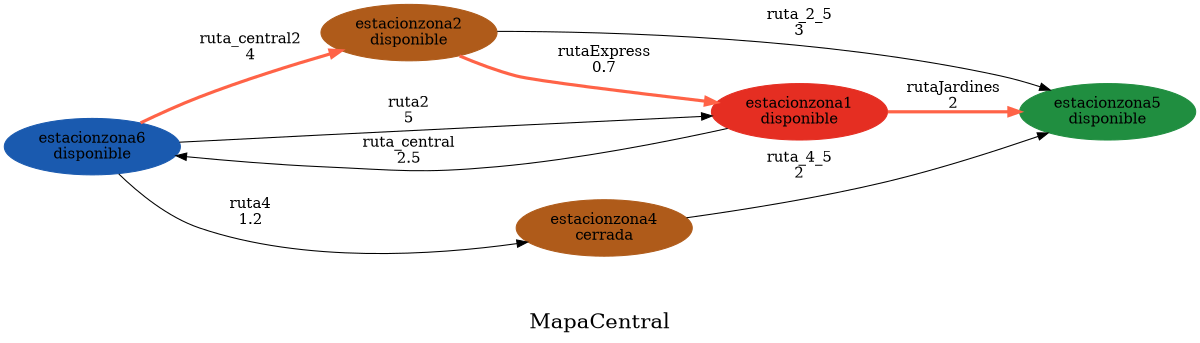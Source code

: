 digraph finite_state_machine {
	rankdir=LR size="8,5"
	label="\n\nMapaCentral
"
	fontsize=20
	node [color="#1A5AAF" shape=ellipse style=filled]
	estacionzona6 [label="estacionzona6
disponible"]
	node [color="#AF5B1A" shape=ellipse style=filled]
	estacionzona2 [label="estacionzona2
disponible"]
	node [color="#E52E22" shape=ellipse style=filled]
	estacionzona1 [label="estacionzona1
disponible"]
	node [color="#208E40" shape=ellipse style=filled]
	estacionzona5 [label="estacionzona5
disponible"]
	node [color="#AF5B1A" shape=ellipse style=filled]
	estacionzona4 [label="estacionzona4
cerrada"]
	edge [color=black penwidth=""]
	estacionzona1 -> estacionzona6 [label="ruta_central
2.5"]
	edge [color="#FF6347" penwidth=3]
	estacionzona6 -> estacionzona2 [label="ruta_central2
4"]
	edge [color=black penwidth=""]
	estacionzona6 -> estacionzona1 [label="ruta2
5"]
	edge [color="#FF6347" penwidth=3]
	estacionzona2 -> estacionzona1 [label="rutaExpress
0.7"]
	edge [color="#FF6347" penwidth=3]
	estacionzona1 -> estacionzona5 [label="rutaJardines
2"]
	edge [color=black penwidth=""]
	estacionzona6 -> estacionzona4 [label="ruta4
1.2"]
	edge [color=black penwidth=""]
	estacionzona4 -> estacionzona5 [label="ruta_4_5
2"]
	edge [color=black penwidth=""]
	estacionzona2 -> estacionzona5 [label="ruta_2_5
3"]
}
